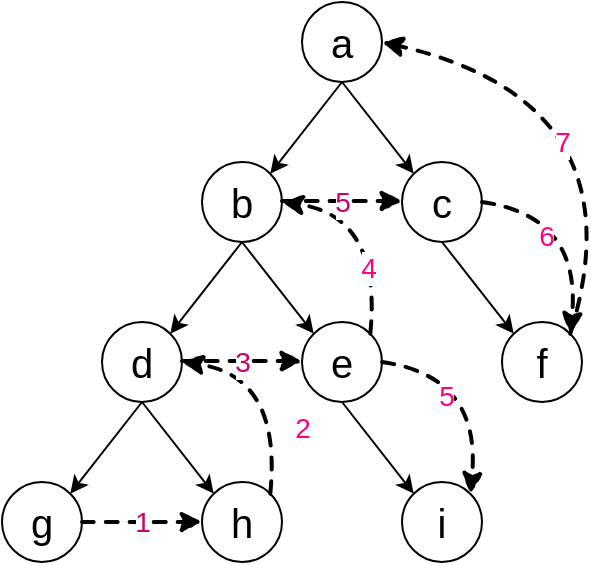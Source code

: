 <mxfile version="12.6.8" type="device"><diagram id="DXPcCs-rt6fdyCKiChXh" name="第 1 页"><mxGraphModel dx="1426" dy="803" grid="1" gridSize="10" guides="1" tooltips="1" connect="1" arrows="1" fold="1" page="1" pageScale="1" pageWidth="827" pageHeight="1169" math="0" shadow="0"><root><mxCell id="0"/><mxCell id="1" parent="0"/><mxCell id="TtJX3NET0KKpPKqGwmz1-81" value="&lt;font style=&quot;font-size: 20px&quot;&gt;a&lt;/font&gt;" style="ellipse;whiteSpace=wrap;html=1;aspect=fixed;" parent="1" vertex="1"><mxGeometry x="380" y="160" width="40" height="40" as="geometry"/></mxCell><mxCell id="TtJX3NET0KKpPKqGwmz1-84" value="&lt;font style=&quot;font-size: 20px&quot;&gt;c&lt;/font&gt;" style="ellipse;whiteSpace=wrap;html=1;aspect=fixed;" parent="1" vertex="1"><mxGeometry x="430" y="240" width="40" height="40" as="geometry"/></mxCell><mxCell id="TtJX3NET0KKpPKqGwmz1-82" value="&lt;font style=&quot;font-size: 20px&quot;&gt;b&lt;/font&gt;" style="ellipse;whiteSpace=wrap;html=1;aspect=fixed;" parent="1" vertex="1"><mxGeometry x="330" y="240" width="40" height="40" as="geometry"/></mxCell><mxCell id="TtJX3NET0KKpPKqGwmz1-87" value="" style="endArrow=classic;html=1;entryX=1;entryY=0;entryDx=0;entryDy=0;" parent="1" target="TtJX3NET0KKpPKqGwmz1-82" edge="1"><mxGeometry width="50" height="50" relative="1" as="geometry"><mxPoint x="400" y="200" as="sourcePoint"/><mxPoint x="355" y="250" as="targetPoint"/></mxGeometry></mxCell><mxCell id="TtJX3NET0KKpPKqGwmz1-88" value="" style="endArrow=classic;html=1;entryX=0;entryY=0;entryDx=0;entryDy=0;" parent="1" target="TtJX3NET0KKpPKqGwmz1-84" edge="1"><mxGeometry width="50" height="50" relative="1" as="geometry"><mxPoint x="400" y="200" as="sourcePoint"/><mxPoint x="356.213" y="268.787" as="targetPoint"/></mxGeometry></mxCell><mxCell id="TtJX3NET0KKpPKqGwmz1-110" value="&lt;font style=&quot;font-size: 20px&quot;&gt;e&lt;/font&gt;" style="ellipse;whiteSpace=wrap;html=1;aspect=fixed;" parent="1" vertex="1"><mxGeometry x="380" y="320" width="40" height="40" as="geometry"/></mxCell><mxCell id="TtJX3NET0KKpPKqGwmz1-111" value="&lt;font style=&quot;font-size: 20px&quot;&gt;d&lt;/font&gt;" style="ellipse;whiteSpace=wrap;html=1;aspect=fixed;" parent="1" vertex="1"><mxGeometry x="280" y="320" width="40" height="40" as="geometry"/></mxCell><mxCell id="TtJX3NET0KKpPKqGwmz1-112" value="" style="endArrow=classic;html=1;entryX=1;entryY=0;entryDx=0;entryDy=0;" parent="1" target="TtJX3NET0KKpPKqGwmz1-111" edge="1"><mxGeometry width="50" height="50" relative="1" as="geometry"><mxPoint x="350" y="280" as="sourcePoint"/><mxPoint x="305" y="330" as="targetPoint"/></mxGeometry></mxCell><mxCell id="TtJX3NET0KKpPKqGwmz1-113" value="" style="endArrow=classic;html=1;entryX=0;entryY=0;entryDx=0;entryDy=0;" parent="1" target="TtJX3NET0KKpPKqGwmz1-110" edge="1"><mxGeometry width="50" height="50" relative="1" as="geometry"><mxPoint x="350" y="280" as="sourcePoint"/><mxPoint x="306.213" y="348.787" as="targetPoint"/></mxGeometry></mxCell><mxCell id="TtJX3NET0KKpPKqGwmz1-114" value="&lt;font style=&quot;font-size: 20px&quot;&gt;f&lt;/font&gt;" style="ellipse;whiteSpace=wrap;html=1;aspect=fixed;" parent="1" vertex="1"><mxGeometry x="480" y="320" width="40" height="40" as="geometry"/></mxCell><mxCell id="TtJX3NET0KKpPKqGwmz1-121" value="&lt;font style=&quot;font-size: 20px&quot;&gt;h&lt;/font&gt;" style="ellipse;whiteSpace=wrap;html=1;aspect=fixed;" parent="1" vertex="1"><mxGeometry x="330" y="400" width="40" height="40" as="geometry"/></mxCell><mxCell id="TtJX3NET0KKpPKqGwmz1-122" value="&lt;font style=&quot;font-size: 20px&quot;&gt;g&lt;/font&gt;" style="ellipse;whiteSpace=wrap;html=1;aspect=fixed;" parent="1" vertex="1"><mxGeometry x="230" y="400" width="40" height="40" as="geometry"/></mxCell><mxCell id="TtJX3NET0KKpPKqGwmz1-123" value="" style="endArrow=classic;html=1;entryX=1;entryY=0;entryDx=0;entryDy=0;" parent="1" target="TtJX3NET0KKpPKqGwmz1-122" edge="1"><mxGeometry width="50" height="50" relative="1" as="geometry"><mxPoint x="300" y="360" as="sourcePoint"/><mxPoint x="255" y="410" as="targetPoint"/></mxGeometry></mxCell><mxCell id="TtJX3NET0KKpPKqGwmz1-124" value="" style="endArrow=classic;html=1;entryX=0;entryY=0;entryDx=0;entryDy=0;" parent="1" target="TtJX3NET0KKpPKqGwmz1-121" edge="1"><mxGeometry width="50" height="50" relative="1" as="geometry"><mxPoint x="300" y="360" as="sourcePoint"/><mxPoint x="256.213" y="428.787" as="targetPoint"/></mxGeometry></mxCell><mxCell id="TtJX3NET0KKpPKqGwmz1-129" value="&lt;font style=&quot;font-size: 20px&quot;&gt;i&lt;/font&gt;" style="ellipse;whiteSpace=wrap;html=1;aspect=fixed;" parent="1" vertex="1"><mxGeometry x="430" y="400" width="40" height="40" as="geometry"/></mxCell><mxCell id="TtJX3NET0KKpPKqGwmz1-130" value="" style="endArrow=classic;html=1;entryX=0;entryY=0;entryDx=0;entryDy=0;" parent="1" target="TtJX3NET0KKpPKqGwmz1-129" edge="1"><mxGeometry width="50" height="50" relative="1" as="geometry"><mxPoint x="400" y="360" as="sourcePoint"/><mxPoint x="356.213" y="428.787" as="targetPoint"/></mxGeometry></mxCell><mxCell id="gkMQgNx_aosa3skTu1YT-10" value="" style="endArrow=classic;html=1;entryX=1;entryY=0.5;entryDx=0;entryDy=0;exitX=1;exitY=0;exitDx=0;exitDy=0;dashed=1;strokeWidth=2;jumpStyle=none;comic=1;curved=1;" edge="1" parent="1" source="TtJX3NET0KKpPKqGwmz1-110" target="TtJX3NET0KKpPKqGwmz1-82"><mxGeometry width="50" height="50" relative="1" as="geometry"><mxPoint x="375.858" y="335.858" as="sourcePoint"/><mxPoint x="420" y="270" as="targetPoint"/><Array as="points"><mxPoint x="420" y="267"/></Array></mxGeometry></mxCell><mxCell id="gkMQgNx_aosa3skTu1YT-12" value="&lt;font style=&quot;font-size: 14px&quot; color=&quot;#ff0080&quot;&gt;4&lt;/font&gt;" style="text;html=1;align=center;verticalAlign=middle;resizable=0;points=[];labelBackgroundColor=#ffffff;" vertex="1" connectable="0" parent="gkMQgNx_aosa3skTu1YT-10"><mxGeometry x="-0.379" y="-12" relative="1" as="geometry"><mxPoint x="-16.45" as="offset"/></mxGeometry></mxCell><mxCell id="gkMQgNx_aosa3skTu1YT-15" value="" style="endArrow=classic;html=1;entryX=1;entryY=0;entryDx=0;entryDy=0;exitX=1;exitY=0.5;exitDx=0;exitDy=0;dashed=1;strokeWidth=2;jumpStyle=none;comic=1;curved=1;" edge="1" parent="1"><mxGeometry width="50" height="50" relative="1" as="geometry"><mxPoint x="470" y="260" as="sourcePoint"/><mxPoint x="514.142" y="325.858" as="targetPoint"/><Array as="points"><mxPoint x="520" y="267"/></Array></mxGeometry></mxCell><mxCell id="gkMQgNx_aosa3skTu1YT-16" value="&lt;font style=&quot;font-size: 14px&quot; color=&quot;#ff0080&quot;&gt;6&lt;/font&gt;" style="text;html=1;align=center;verticalAlign=middle;resizable=0;points=[];labelBackgroundColor=#ffffff;" vertex="1" connectable="0" parent="gkMQgNx_aosa3skTu1YT-15"><mxGeometry x="-0.379" y="-12" relative="1" as="geometry"><mxPoint as="offset"/></mxGeometry></mxCell><mxCell id="gkMQgNx_aosa3skTu1YT-17" value="" style="endArrow=classic;html=1;entryX=1;entryY=0;entryDx=0;entryDy=0;exitX=1;exitY=0.5;exitDx=0;exitDy=0;dashed=1;strokeWidth=2;jumpStyle=none;comic=1;curved=1;" edge="1" parent="1"><mxGeometry width="50" height="50" relative="1" as="geometry"><mxPoint x="364.142" y="405.858" as="sourcePoint"/><mxPoint x="320" y="340" as="targetPoint"/><Array as="points"><mxPoint x="370" y="347"/></Array></mxGeometry></mxCell><mxCell id="gkMQgNx_aosa3skTu1YT-18" value="&lt;font style=&quot;font-size: 14px&quot; color=&quot;#ff0080&quot;&gt;2&lt;/font&gt;" style="text;html=1;align=center;verticalAlign=middle;resizable=0;points=[];labelBackgroundColor=#ffffff;" vertex="1" connectable="0" parent="gkMQgNx_aosa3skTu1YT-17"><mxGeometry x="-0.379" y="-12" relative="1" as="geometry"><mxPoint as="offset"/></mxGeometry></mxCell><mxCell id="gkMQgNx_aosa3skTu1YT-19" value="" style="endArrow=classic;html=1;entryX=1;entryY=0;entryDx=0;entryDy=0;exitX=1;exitY=0;exitDx=0;exitDy=0;dashed=1;strokeWidth=2;jumpStyle=none;comic=1;curved=1;" edge="1" parent="1" source="TtJX3NET0KKpPKqGwmz1-114"><mxGeometry width="50" height="50" relative="1" as="geometry"><mxPoint x="464.142" y="245.858" as="sourcePoint"/><mxPoint x="420" y="180" as="targetPoint"/><Array as="points"><mxPoint x="550" y="210"/></Array></mxGeometry></mxCell><mxCell id="gkMQgNx_aosa3skTu1YT-20" value="&lt;font style=&quot;font-size: 14px&quot; color=&quot;#ff0080&quot;&gt;7&lt;/font&gt;" style="text;html=1;align=center;verticalAlign=middle;resizable=0;points=[];labelBackgroundColor=#ffffff;" vertex="1" connectable="0" parent="gkMQgNx_aosa3skTu1YT-19"><mxGeometry x="-0.379" y="-12" relative="1" as="geometry"><mxPoint x="-38.96" y="-23.94" as="offset"/></mxGeometry></mxCell><mxCell id="gkMQgNx_aosa3skTu1YT-21" value="" style="endArrow=classic;html=1;entryX=1;entryY=0;entryDx=0;entryDy=0;exitX=1;exitY=0.5;exitDx=0;exitDy=0;dashed=1;strokeWidth=2;jumpStyle=none;comic=1;curved=1;" edge="1" parent="1"><mxGeometry width="50" height="50" relative="1" as="geometry"><mxPoint x="420" y="340" as="sourcePoint"/><mxPoint x="464.142" y="405.858" as="targetPoint"/><Array as="points"><mxPoint x="470" y="347"/></Array></mxGeometry></mxCell><mxCell id="gkMQgNx_aosa3skTu1YT-22" value="&lt;font style=&quot;font-size: 14px&quot; color=&quot;#ff0080&quot;&gt;5&lt;/font&gt;" style="text;html=1;align=center;verticalAlign=middle;resizable=0;points=[];labelBackgroundColor=#ffffff;" vertex="1" connectable="0" parent="gkMQgNx_aosa3skTu1YT-21"><mxGeometry x="-0.379" y="-12" relative="1" as="geometry"><mxPoint as="offset"/></mxGeometry></mxCell><mxCell id="gkMQgNx_aosa3skTu1YT-23" value="" style="endArrow=classic;html=1;entryX=0;entryY=0.5;entryDx=0;entryDy=0;exitX=1;exitY=0.5;exitDx=0;exitDy=0;dashed=1;strokeWidth=2;jumpStyle=none;comic=1;curved=1;" edge="1" parent="1" source="TtJX3NET0KKpPKqGwmz1-122" target="TtJX3NET0KKpPKqGwmz1-121"><mxGeometry width="50" height="50" relative="1" as="geometry"><mxPoint x="275.858" y="515.858" as="sourcePoint"/><mxPoint x="320" y="450" as="targetPoint"/></mxGeometry></mxCell><mxCell id="gkMQgNx_aosa3skTu1YT-24" value="&lt;font style=&quot;font-size: 14px&quot; color=&quot;#cc0066&quot;&gt;1&lt;/font&gt;" style="text;html=1;align=center;verticalAlign=middle;resizable=0;points=[];labelBackgroundColor=#ffffff;" vertex="1" connectable="0" parent="gkMQgNx_aosa3skTu1YT-23"><mxGeometry x="-0.245" y="8" relative="1" as="geometry"><mxPoint x="7.0" y="8" as="offset"/></mxGeometry></mxCell><mxCell id="gkMQgNx_aosa3skTu1YT-26" value="3" style="endArrow=classic;html=1;entryX=0;entryY=0.5;entryDx=0;entryDy=0;exitX=1;exitY=0.5;exitDx=0;exitDy=0;dashed=1;strokeWidth=2;jumpStyle=none;comic=1;curved=1;" edge="1" parent="1"><mxGeometry width="50" height="50" relative="1" as="geometry"><mxPoint x="320" y="339.5" as="sourcePoint"/><mxPoint x="380" y="339.5" as="targetPoint"/></mxGeometry></mxCell><mxCell id="gkMQgNx_aosa3skTu1YT-27" value="&lt;font style=&quot;font-size: 14px&quot; color=&quot;#cc0066&quot;&gt;3&lt;/font&gt;" style="text;html=1;align=center;verticalAlign=middle;resizable=0;points=[];labelBackgroundColor=#ffffff;" vertex="1" connectable="0" parent="gkMQgNx_aosa3skTu1YT-26"><mxGeometry x="-0.245" y="8" relative="1" as="geometry"><mxPoint x="7.0" y="8" as="offset"/></mxGeometry></mxCell><mxCell id="gkMQgNx_aosa3skTu1YT-28" value="" style="endArrow=classic;html=1;entryX=0;entryY=0.5;entryDx=0;entryDy=0;exitX=1;exitY=0.5;exitDx=0;exitDy=0;dashed=1;strokeWidth=2;jumpStyle=none;comic=1;curved=1;" edge="1" parent="1"><mxGeometry width="50" height="50" relative="1" as="geometry"><mxPoint x="370" y="259.5" as="sourcePoint"/><mxPoint x="430" y="259.5" as="targetPoint"/></mxGeometry></mxCell><mxCell id="gkMQgNx_aosa3skTu1YT-29" value="&lt;font style=&quot;font-size: 14px&quot; color=&quot;#cc0066&quot;&gt;5&lt;/font&gt;" style="text;html=1;align=center;verticalAlign=middle;resizable=0;points=[];labelBackgroundColor=#ffffff;" vertex="1" connectable="0" parent="gkMQgNx_aosa3skTu1YT-28"><mxGeometry x="-0.245" y="8" relative="1" as="geometry"><mxPoint x="7.0" y="8" as="offset"/></mxGeometry></mxCell><mxCell id="gkMQgNx_aosa3skTu1YT-30" value="" style="endArrow=classic;html=1;entryX=0;entryY=0;entryDx=0;entryDy=0;" edge="1" parent="1"><mxGeometry width="50" height="50" relative="1" as="geometry"><mxPoint x="450" y="280" as="sourcePoint"/><mxPoint x="485.858" y="325.858" as="targetPoint"/></mxGeometry></mxCell></root></mxGraphModel></diagram></mxfile>